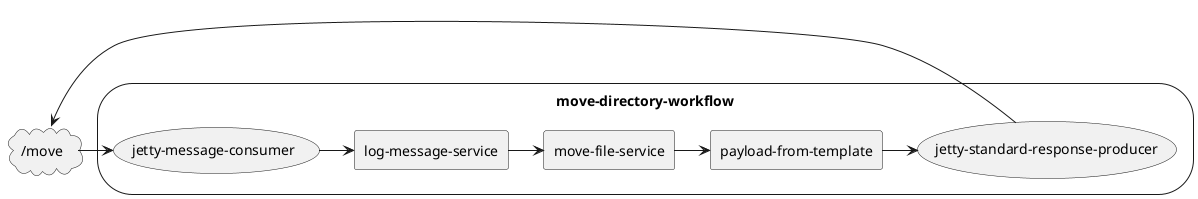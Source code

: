 @startuml
cloud cloud [
/move
]
storage move-directory-workflow {
usecase usecase [
jetty-message-consumer
]
rectangle rectangle1 [       
log-message-service
]
 rectangle rectangle2 [       
move-file-service
]
 rectangle rectangle3 [       
payload-from-template
]
usecase usecase2 [
jetty-standard-response-producer
] 
}
cloud -> usecase
usecase -> rectangle1
rectangle1 -> rectangle2
rectangle2 -> rectangle3
rectangle3 -> usecase2
usecase2 -> cloud
@enduml